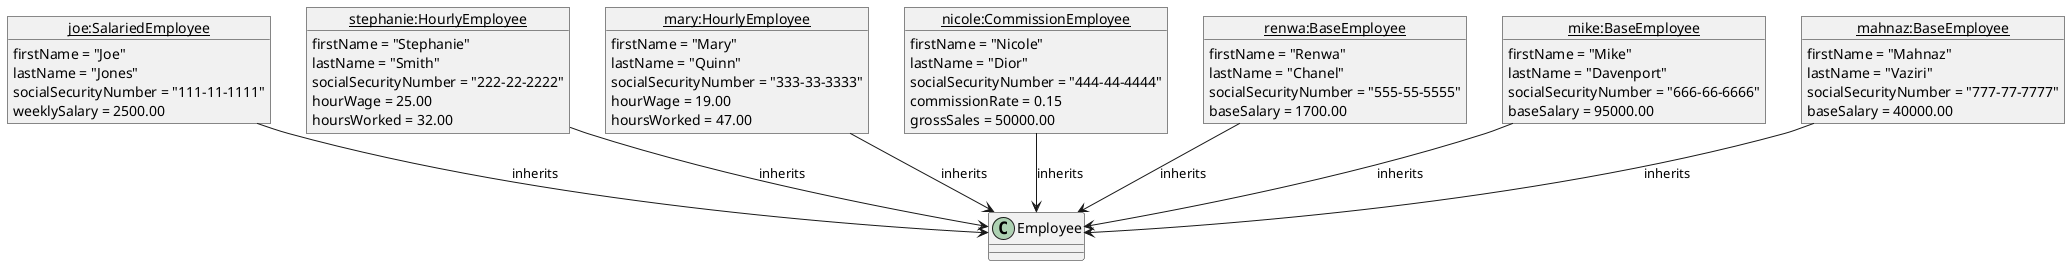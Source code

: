 @startuml

object "<u>joe:SalariedEmployee</u>" as joe {
    firstName = "Joe"
    lastName = "Jones"
    socialSecurityNumber = "111-11-1111"
    weeklySalary = 2500.00
}

object "<u>stephanie:HourlyEmployee</u>" as stephanie {
    firstName = "Stephanie"
    lastName = "Smith"
    socialSecurityNumber = "222-22-2222"
    hourWage = 25.00
    hoursWorked = 32.00
}

object "<u>mary:HourlyEmployee</u>" as mary {
    firstName = "Mary"
    lastName = "Quinn"
    socialSecurityNumber = "333-33-3333"
    hourWage = 19.00
    hoursWorked = 47.00
}

object "<u>nicole:CommissionEmployee</u>" as nicole {
    firstName = "Nicole"
    lastName = "Dior"
    socialSecurityNumber = "444-44-4444"
    commissionRate = 0.15
    grossSales = 50000.00
}

object "<u>renwa:BaseEmployee</u>" as renwa {
    firstName = "Renwa"
    lastName = "Chanel"
    socialSecurityNumber = "555-55-5555"
    baseSalary = 1700.00
}

object "<u>mike:BaseEmployee</u>" as mike {
    firstName = "Mike"
    lastName = "Davenport"
    socialSecurityNumber = "666-66-6666"
    baseSalary = 95000.00
}

object "<u>mahnaz:BaseEmployee</u>" as mahnaz {
    firstName = "Mahnaz"
    lastName = "Vaziri"
    socialSecurityNumber = "777-77-7777"
    baseSalary = 40000.00
}

joe --> "Employee" : inherits
stephanie --> "Employee" : inherits
mary --> "Employee" : inherits
nicole --> "Employee" : inherits
renwa --> "Employee" : inherits
mike --> "Employee" : inherits
mahnaz --> "Employee" : inherits

@enduml
